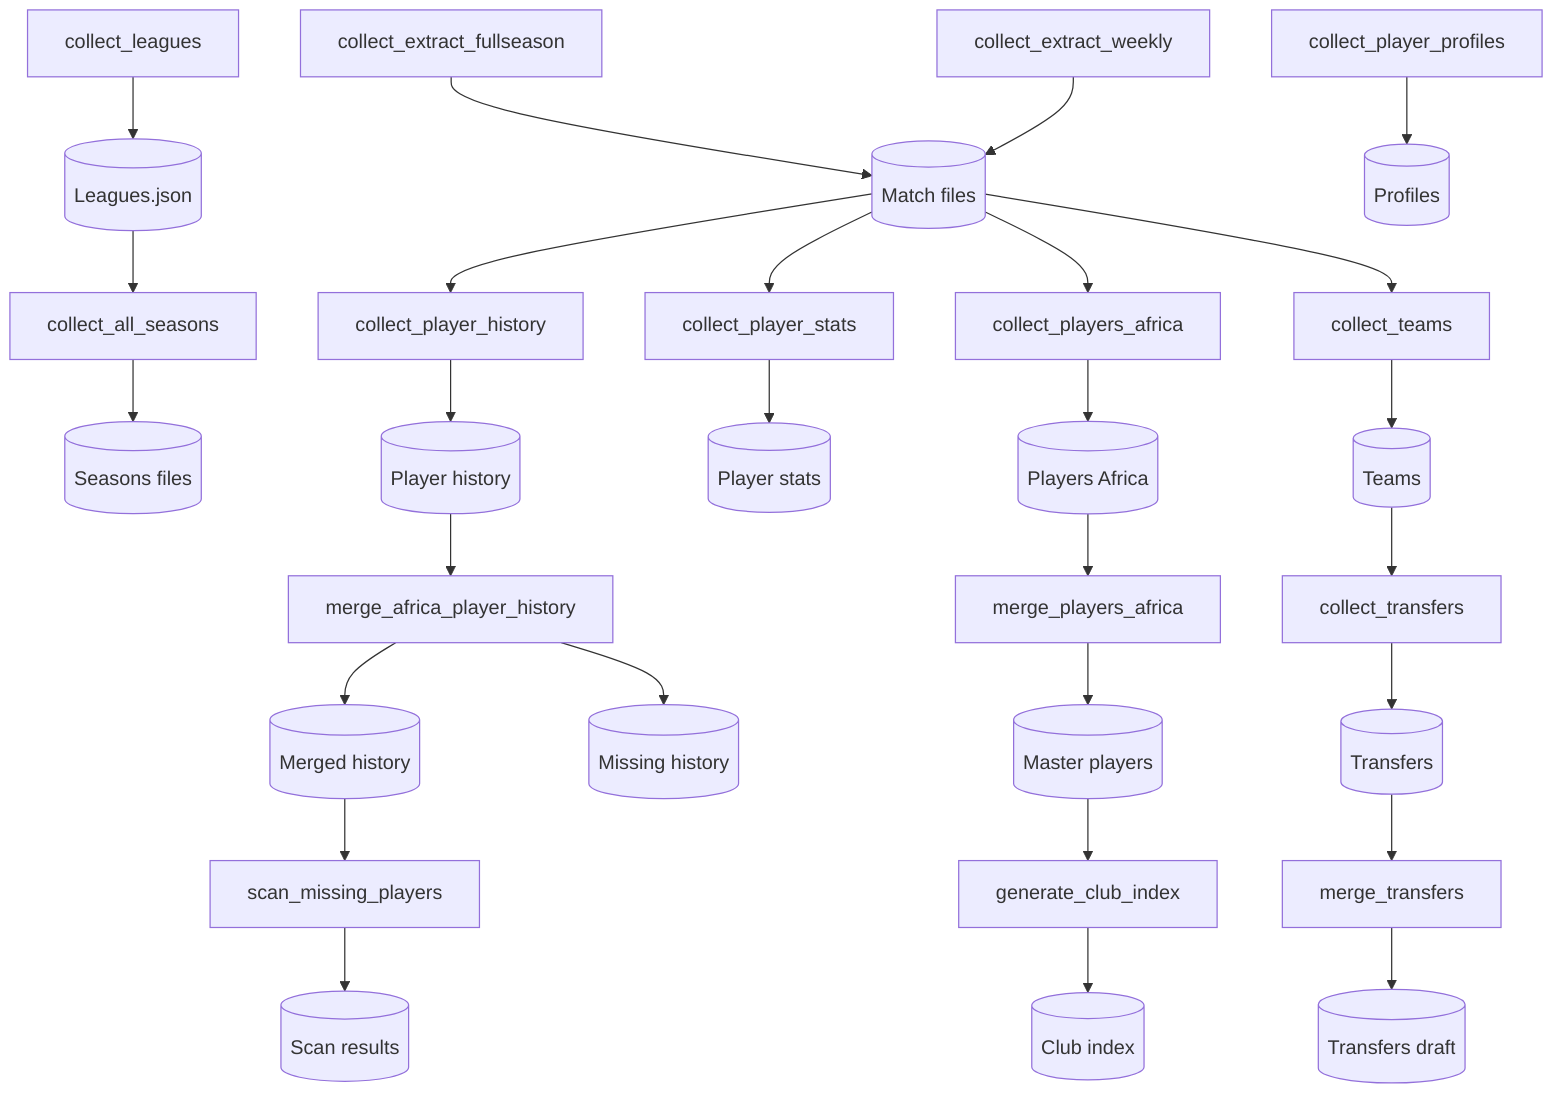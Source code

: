 flowchart TD

  %% Data objects
  L[(Leagues.json)]
  S[(Seasons files)]
  M[(Match files)]
  H[(Player history)]
  PS[(Player stats)]
  PA[(Players Africa)]
  T[(Teams)]
  TR[(Transfers)]
  P[(Profiles)]
  MASTER[(Master players)]
  MH[(Merged history)]
  DRAFT[(Transfers draft)]
  CI[(Club index)]
  MISS[(Missing history)]
  SCAN[(Scan results)]

  %% Collect
  CL[collect_leagues] --> L
  L --> CS[collect_all_seasons]
  CS --> S

  CE1[collect_extract_fullseason] --> M
  CE2[collect_extract_weekly] --> M

  M --> CH[collect_player_history]
  M --> CP[collect_player_stats]
  M --> CA[collect_players_africa]
  M --> CT[collect_teams]

  CH --> H
  CP --> PS
  CA --> PA
  CT --> T

  CTR[collect_transfers] --> TR
  CPROF[collect_player_profiles] --> P

  %% Merge
  M1[merge_players_africa] --> MASTER
  M2[merge_africa_player_history] --> MH
  M2 --> MISS
  M3[merge_transfers] --> DRAFT
  M4[generate_club_index] --> CI

  %% Scan
  S1[scan_missing_players] --> SCAN

  %% Connections
  H --> M2
  PA --> M1
  T --> CTR
  TR --> M3
  MASTER --> M4
  MH --> S1